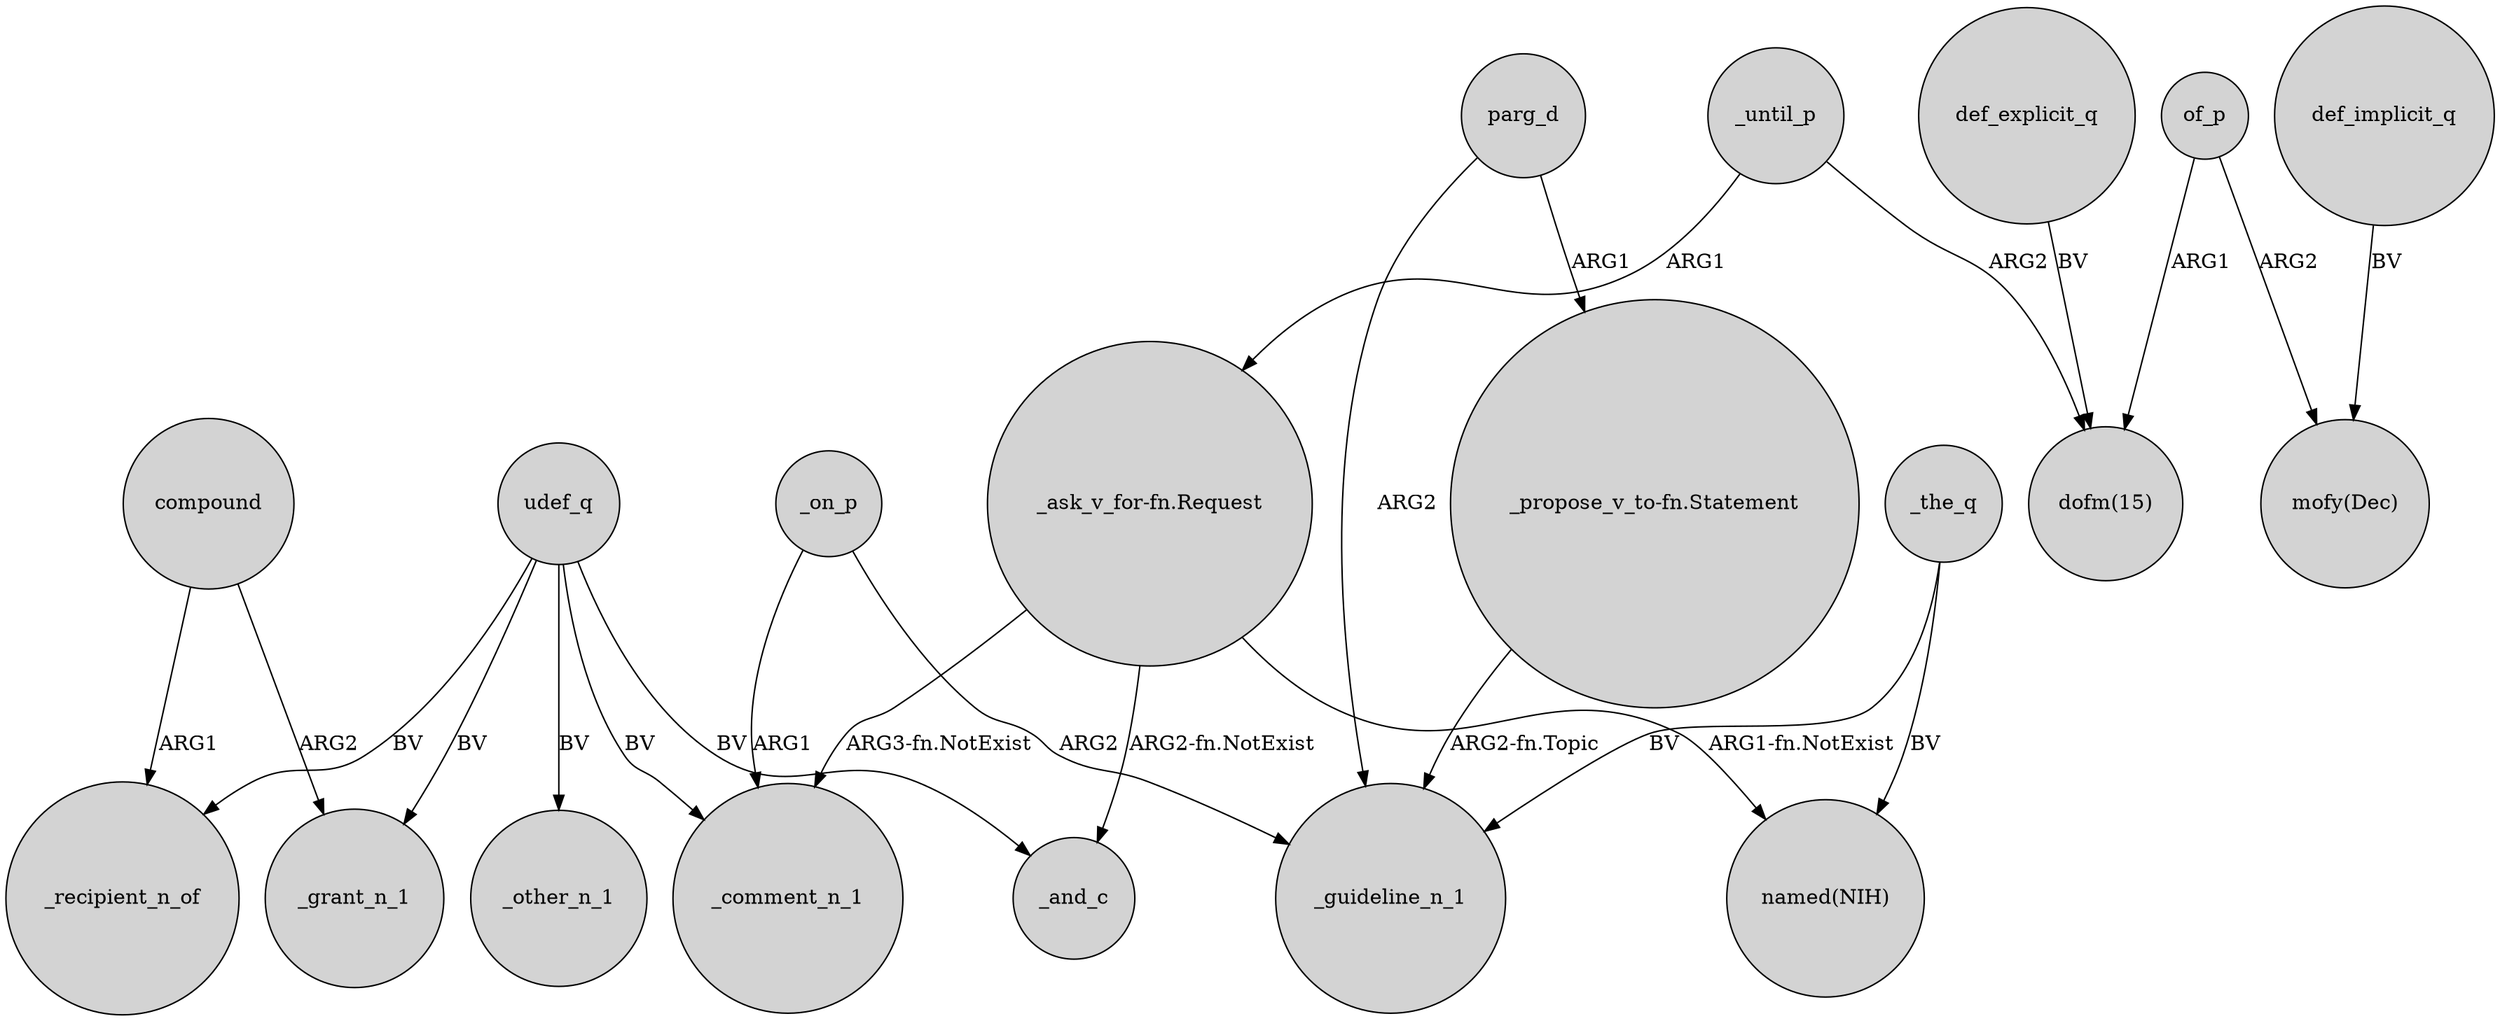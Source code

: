 digraph {
	node [shape=circle style=filled]
	_on_p -> _comment_n_1 [label=ARG1]
	parg_d -> _guideline_n_1 [label=ARG2]
	def_explicit_q -> "dofm(15)" [label=BV]
	"_propose_v_to-fn.Statement" -> _guideline_n_1 [label="ARG2-fn.Topic"]
	def_implicit_q -> "mofy(Dec)" [label=BV]
	"_ask_v_for-fn.Request" -> _comment_n_1 [label="ARG3-fn.NotExist"]
	"_ask_v_for-fn.Request" -> _and_c [label="ARG2-fn.NotExist"]
	_on_p -> _guideline_n_1 [label=ARG2]
	"_ask_v_for-fn.Request" -> "named(NIH)" [label="ARG1-fn.NotExist"]
	parg_d -> "_propose_v_to-fn.Statement" [label=ARG1]
	_until_p -> "_ask_v_for-fn.Request" [label=ARG1]
	compound -> _recipient_n_of [label=ARG1]
	compound -> _grant_n_1 [label=ARG2]
	udef_q -> _recipient_n_of [label=BV]
	udef_q -> _other_n_1 [label=BV]
	udef_q -> _comment_n_1 [label=BV]
	_the_q -> _guideline_n_1 [label=BV]
	_until_p -> "dofm(15)" [label=ARG2]
	_the_q -> "named(NIH)" [label=BV]
	of_p -> "mofy(Dec)" [label=ARG2]
	of_p -> "dofm(15)" [label=ARG1]
	udef_q -> _and_c [label=BV]
	udef_q -> _grant_n_1 [label=BV]
}
